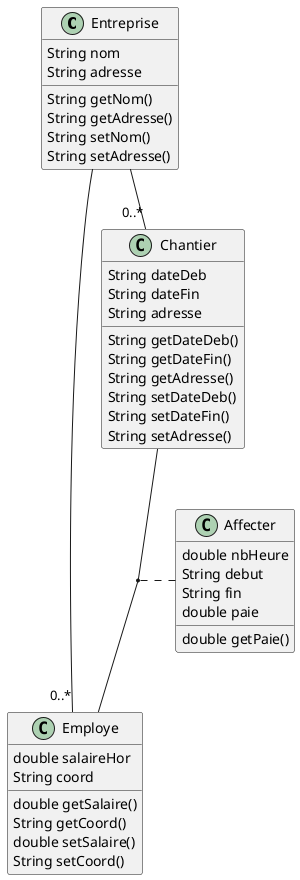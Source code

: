 
@startuml diagramme DC



Entreprise -- "0..*" Employe
Entreprise -- "0..*" Chantier
(Chantier,Employe) .. Affecter


class Entreprise {
    String nom
    String adresse

    String getNom()
    String getAdresse()
    String setNom()
    String setAdresse()

}

class Employe {
    double salaireHor
    String coord

    double getSalaire()
    String getCoord()
    double setSalaire()
    String setCoord()
}

class Chantier {
    String dateDeb
    String dateFin
    String adresse

    String getDateDeb()
    String getDateFin()
    String getAdresse()
    String setDateDeb()
    String setDateFin()
    String setAdresse()
}

class Affecter {
    double nbHeure
    String debut
    String fin
    double paie

    double getPaie()
    

}

@enduml
